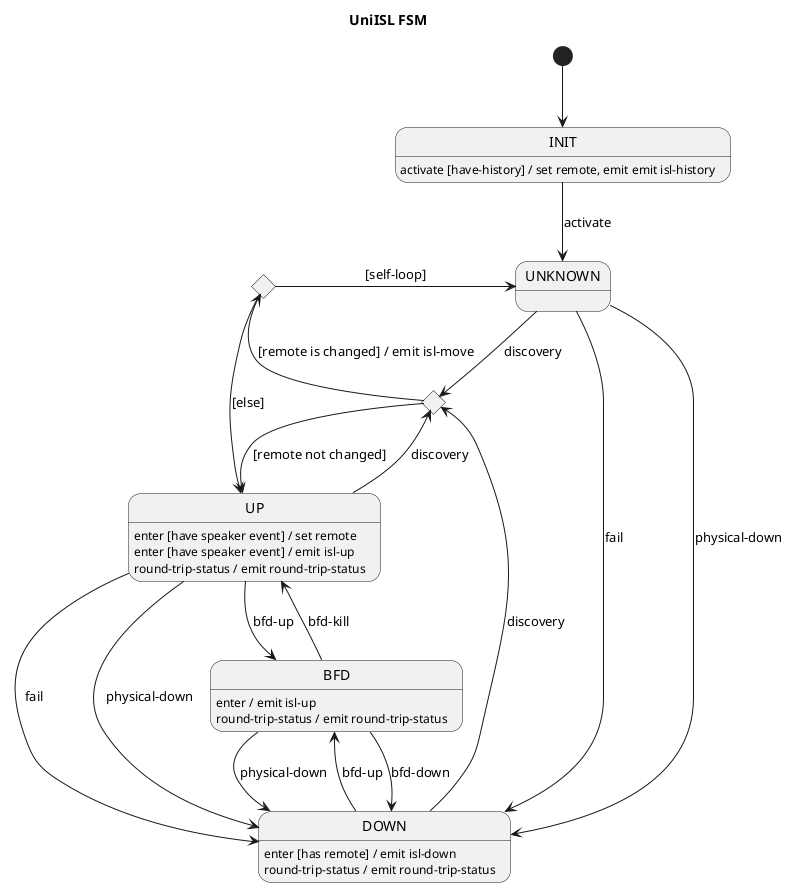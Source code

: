 Internal state
* endpoint (construct time)
* remote

Input signals
* activate
* discovery
* fail
* physical-down
* bfd-up
* bfd-down
* bfd-kill
* round-trip-status

Ouput signals
* isl-move
* isl-up
* isl-down
* isl-history
* physical-down
* round-trip-status

@startuml
title UniISL FSM

[*] --> INIT

INIT --> UNKNOWN : activate
INIT : activate [have-history] / set remote, emit emit isl-history

state moveChoice <<choice>>

UNKNOWN --> moveChoice : discovery
UNKNOWN --> DOWN : fail
UNKNOWN --> DOWN : physical-down

UP --> moveChoice : discovery
UP --> DOWN : fail
UP --> DOWN : physical-down
UP --> BFD : bfd-up
UP : enter [have speaker event] / set remote
UP : enter [have speaker event] / emit isl-up
UP : round-trip-status / emit round-trip-status

state selfLoopChoice <<choice>>

moveChoice --> UP : [remote not changed]
moveChoice --> selfLoopChoice : [remote is changed] / emit isl-move

selfLoopChoice --> UP : [else]
selfLoopChoice -r-> UNKNOWN : [self-loop]

DOWN --> moveChoice : discovery
DOWN --> BFD : bfd-up
DOWN : enter [has remote] / emit isl-down
DOWN : round-trip-status / emit round-trip-status

BFD --> DOWN : physical-down
BFD --> DOWN : bfd-down
BFD --> UP : bfd-kill
BFD : enter / emit isl-up
BFD : round-trip-status / emit round-trip-status

@enduml
